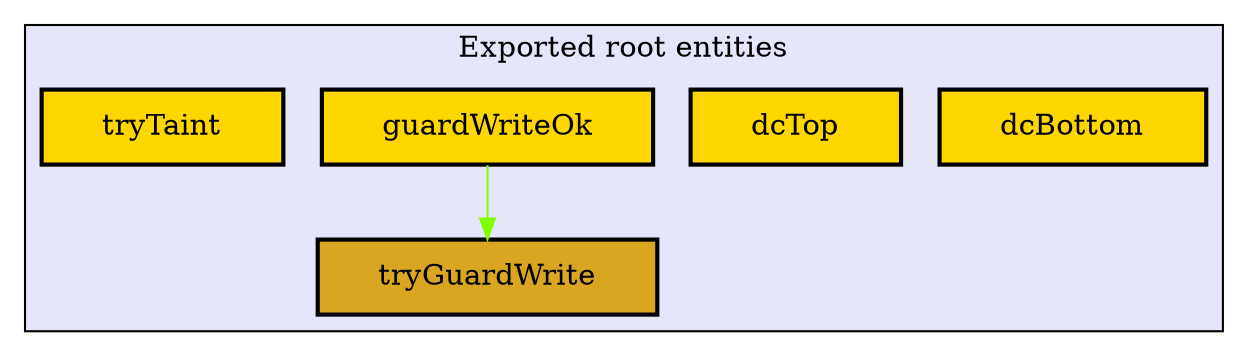 digraph "Levels within LIO.Missing" {
    node [margin="0.4,0.1"
         ,style=filled];
    subgraph cluster_0 {
        graph [label="Exported root entities"
              ,style=filled
              ,fillcolor=lavender];
        1 [label=dcBottom
          ,shape=box
          ,fillcolor=gold
          ,style="filled,bold"];
        2 [label=dcTop
          ,shape=box
          ,fillcolor=gold
          ,style="filled,bold"];
        3 [label=guardWriteOk
          ,shape=box
          ,fillcolor=gold
          ,style="filled,bold"];
        4 [label=tryGuardWrite
          ,shape=box
          ,fillcolor=goldenrod
          ,style="filled,bold"];
        5 [label=tryTaint
          ,shape=box
          ,fillcolor=gold
          ,style="filled,bold"];
    }
    3 -> 4 [penwidth=1
           ,color=chartreuse];
}
